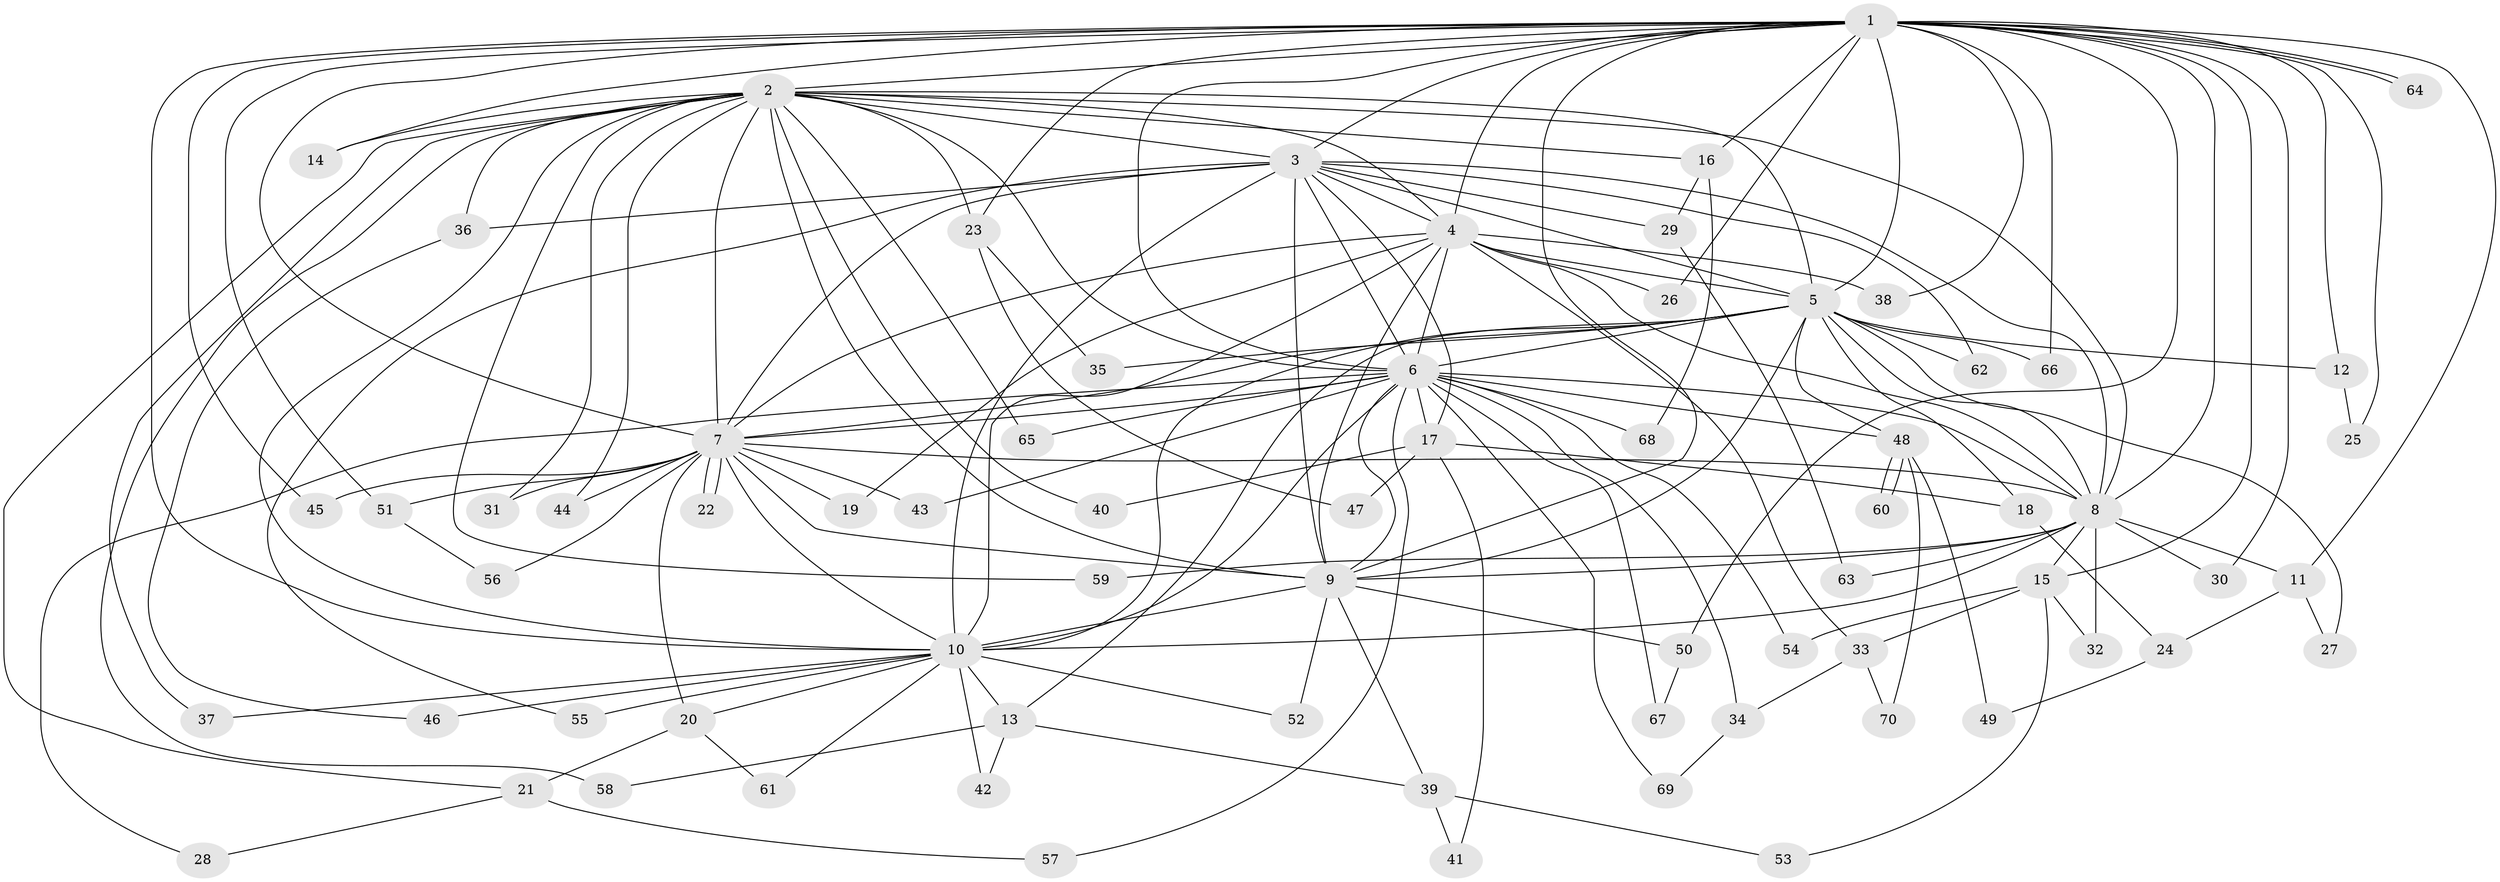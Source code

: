 // coarse degree distribution, {14: 0.07142857142857142, 13: 0.03571428571428571, 9: 0.03571428571428571, 8: 0.03571428571428571, 15: 0.03571428571428571, 12: 0.03571428571428571, 5: 0.03571428571428571, 6: 0.03571428571428571, 3: 0.10714285714285714, 2: 0.42857142857142855, 1: 0.10714285714285714, 4: 0.03571428571428571}
// Generated by graph-tools (version 1.1) at 2025/17/03/04/25 18:17:25]
// undirected, 70 vertices, 165 edges
graph export_dot {
graph [start="1"]
  node [color=gray90,style=filled];
  1;
  2;
  3;
  4;
  5;
  6;
  7;
  8;
  9;
  10;
  11;
  12;
  13;
  14;
  15;
  16;
  17;
  18;
  19;
  20;
  21;
  22;
  23;
  24;
  25;
  26;
  27;
  28;
  29;
  30;
  31;
  32;
  33;
  34;
  35;
  36;
  37;
  38;
  39;
  40;
  41;
  42;
  43;
  44;
  45;
  46;
  47;
  48;
  49;
  50;
  51;
  52;
  53;
  54;
  55;
  56;
  57;
  58;
  59;
  60;
  61;
  62;
  63;
  64;
  65;
  66;
  67;
  68;
  69;
  70;
  1 -- 2;
  1 -- 3;
  1 -- 4;
  1 -- 5;
  1 -- 6;
  1 -- 7;
  1 -- 8;
  1 -- 9;
  1 -- 10;
  1 -- 11;
  1 -- 12;
  1 -- 14;
  1 -- 15;
  1 -- 16;
  1 -- 23;
  1 -- 25;
  1 -- 26;
  1 -- 30;
  1 -- 38;
  1 -- 45;
  1 -- 50;
  1 -- 51;
  1 -- 64;
  1 -- 64;
  1 -- 66;
  2 -- 3;
  2 -- 4;
  2 -- 5;
  2 -- 6;
  2 -- 7;
  2 -- 8;
  2 -- 9;
  2 -- 10;
  2 -- 14;
  2 -- 16;
  2 -- 21;
  2 -- 23;
  2 -- 31;
  2 -- 36;
  2 -- 37;
  2 -- 40;
  2 -- 44;
  2 -- 58;
  2 -- 59;
  2 -- 65;
  3 -- 4;
  3 -- 5;
  3 -- 6;
  3 -- 7;
  3 -- 8;
  3 -- 9;
  3 -- 10;
  3 -- 17;
  3 -- 29;
  3 -- 36;
  3 -- 55;
  3 -- 62;
  4 -- 5;
  4 -- 6;
  4 -- 7;
  4 -- 8;
  4 -- 9;
  4 -- 10;
  4 -- 19;
  4 -- 26;
  4 -- 33;
  4 -- 38;
  5 -- 6;
  5 -- 7;
  5 -- 8;
  5 -- 9;
  5 -- 10;
  5 -- 12;
  5 -- 13;
  5 -- 18;
  5 -- 27;
  5 -- 35;
  5 -- 48;
  5 -- 62;
  5 -- 66;
  6 -- 7;
  6 -- 8;
  6 -- 9;
  6 -- 10;
  6 -- 17;
  6 -- 28;
  6 -- 34;
  6 -- 43;
  6 -- 48;
  6 -- 54;
  6 -- 57;
  6 -- 65;
  6 -- 67;
  6 -- 68;
  6 -- 69;
  7 -- 8;
  7 -- 9;
  7 -- 10;
  7 -- 19;
  7 -- 20;
  7 -- 22;
  7 -- 22;
  7 -- 31;
  7 -- 43;
  7 -- 44;
  7 -- 45;
  7 -- 51;
  7 -- 56;
  8 -- 9;
  8 -- 10;
  8 -- 11;
  8 -- 15;
  8 -- 30;
  8 -- 32;
  8 -- 59;
  8 -- 63;
  9 -- 10;
  9 -- 39;
  9 -- 50;
  9 -- 52;
  10 -- 13;
  10 -- 20;
  10 -- 37;
  10 -- 42;
  10 -- 46;
  10 -- 52;
  10 -- 55;
  10 -- 61;
  11 -- 24;
  11 -- 27;
  12 -- 25;
  13 -- 39;
  13 -- 42;
  13 -- 58;
  15 -- 32;
  15 -- 33;
  15 -- 53;
  15 -- 54;
  16 -- 29;
  16 -- 68;
  17 -- 18;
  17 -- 40;
  17 -- 41;
  17 -- 47;
  18 -- 24;
  20 -- 21;
  20 -- 61;
  21 -- 28;
  21 -- 57;
  23 -- 35;
  23 -- 47;
  24 -- 49;
  29 -- 63;
  33 -- 34;
  33 -- 70;
  34 -- 69;
  36 -- 46;
  39 -- 41;
  39 -- 53;
  48 -- 49;
  48 -- 60;
  48 -- 60;
  48 -- 70;
  50 -- 67;
  51 -- 56;
}
